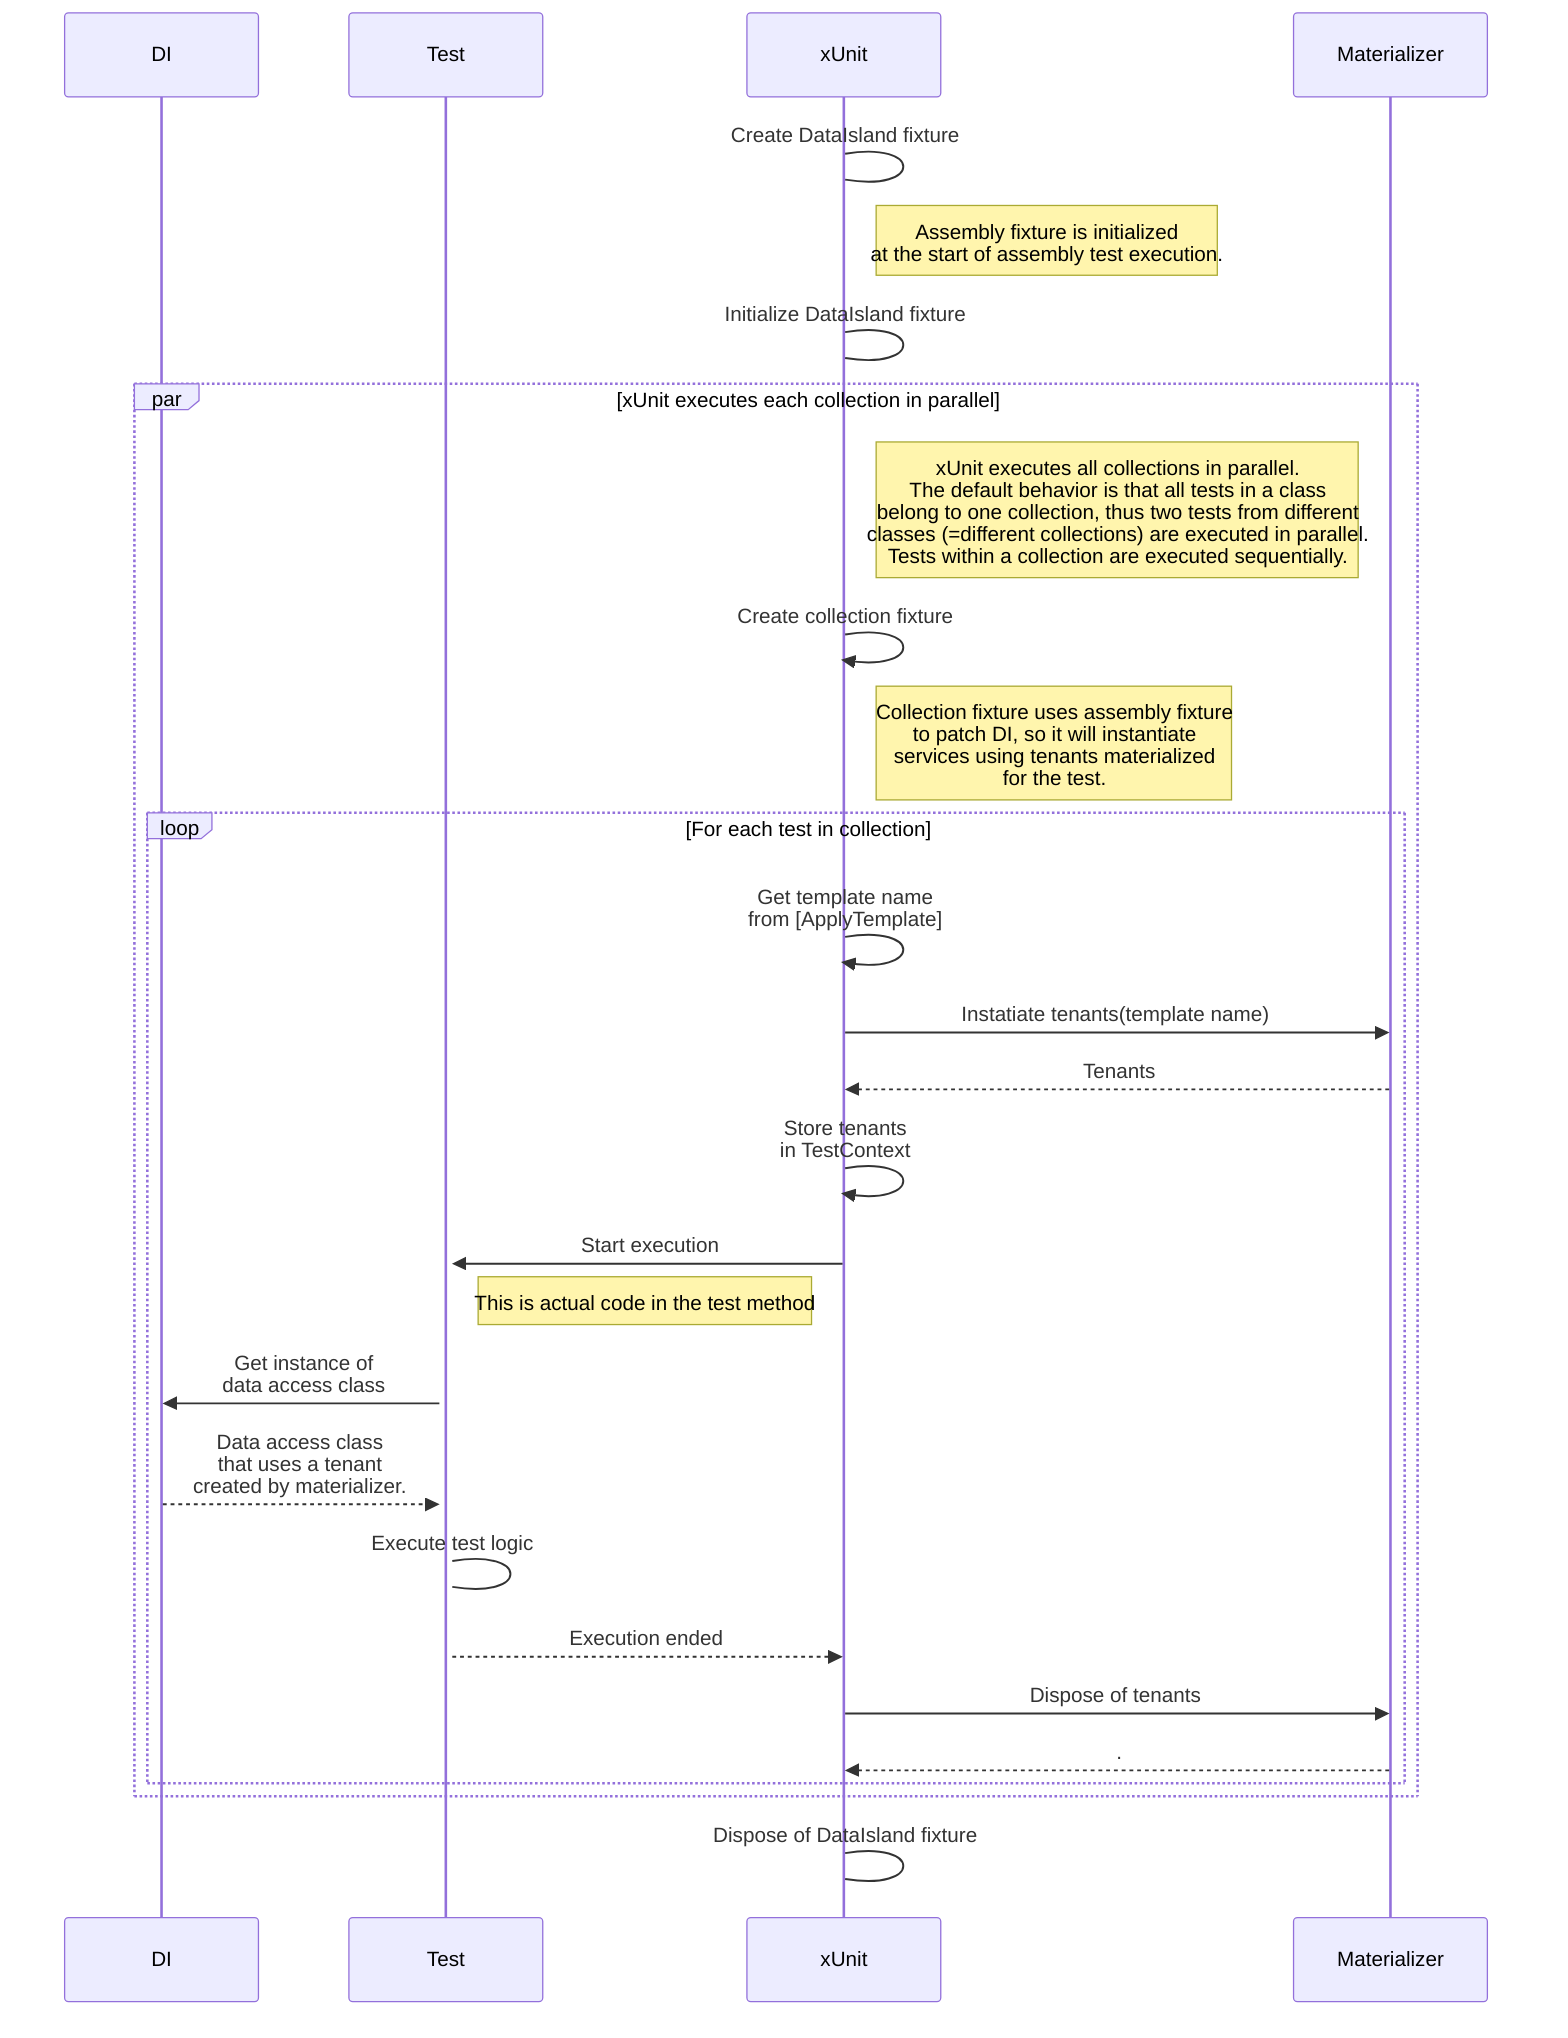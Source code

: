 sequenceDiagram
    participant DI
    participant Test
    participant xUnit
    participant Materializer

    xUnit->xUnit:Create DataIsland  fixture
    note right of xUnit: Assembly fixture is initialized<br/> at the start of assembly test execution.
    xUnit->xUnit:Initialize DataIsland fixture

    par xUnit executes each collection in parallel
        note right of xUnit: xUnit executes all collections in parallel.<br/> The default behavior is that all tests in a class<br/> belong to one collection, thus two tests from different<br/> classes (=different collections) are executed in parallel.<br/> Tests within a collection are executed sequentially.
        xUnit->>xUnit:Create collection fixture
        note right of xUnit: Collection fixture uses assembly fixture<br/> to patch DI, so it will instantiate<br/> services using tenants materialized<br/> for the test.
        loop For each test in collection
            xUnit->>xUnit:Get template name<br/> from [ApplyTemplate]
            xUnit->>Materializer:Instatiate tenants(template name)
            Materializer-->>xUnit:Tenants
            xUnit->>xUnit:Store tenants<br/>in TestContext
            xUnit->>+Test:Start execution
            note right of Test: This is actual code in the test method
            Test->>DI:Get instance of<br/> data access class
            DI-->>Test:Data access class<br/> that uses a tenant<br/> created by materializer.
            Test->Test:Execute test logic
            Test-->>xUnit:Execution ended
            xUnit->>Materializer:Dispose of tenants
            Materializer-->>xUnit:.
        end        
    end

    xUnit->xUnit:Dispose of DataIsland fixture